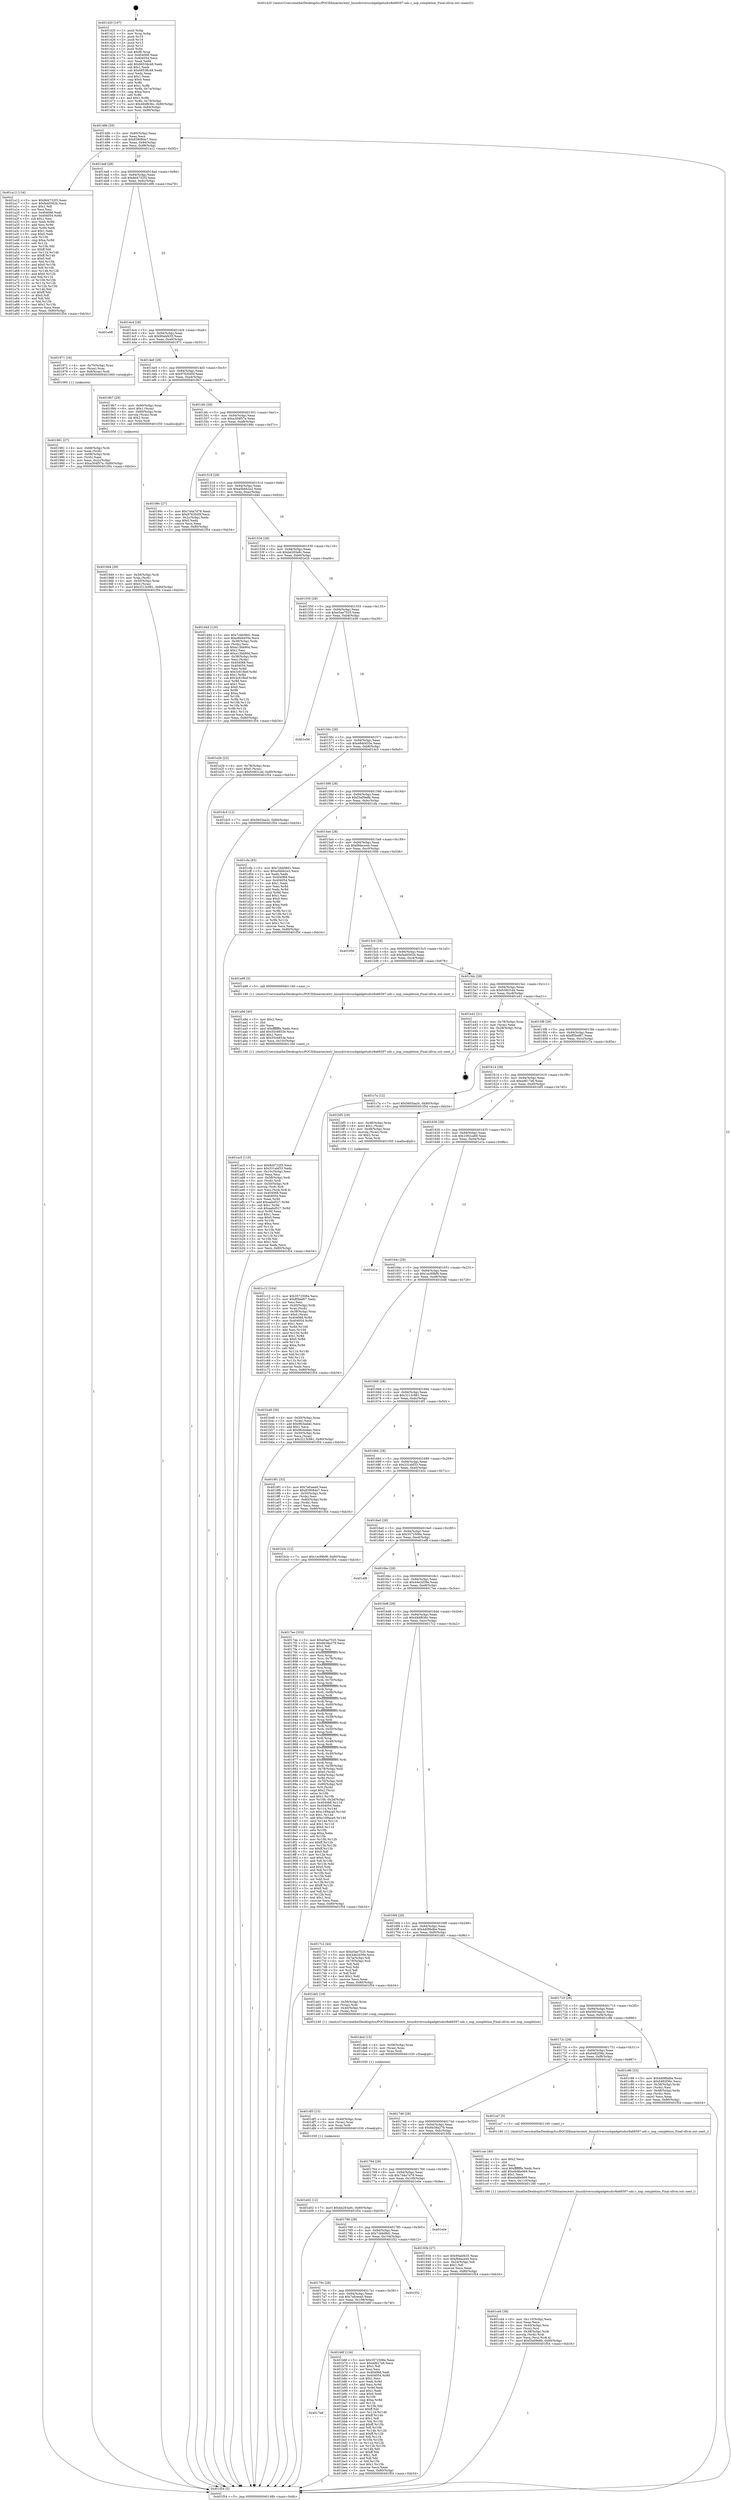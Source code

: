 digraph "0x401420" {
  label = "0x401420 (/mnt/c/Users/mathe/Desktop/tcc/POCII/binaries/extr_linuxdriversusbgadgetudcr8a66597-udc.c_nop_completion_Final-ollvm.out::main(0))"
  labelloc = "t"
  node[shape=record]

  Entry [label="",width=0.3,height=0.3,shape=circle,fillcolor=black,style=filled]
  "0x40148b" [label="{
     0x40148b [29]\l
     | [instrs]\l
     &nbsp;&nbsp;0x40148b \<+3\>: mov -0x80(%rbp),%eax\l
     &nbsp;&nbsp;0x40148e \<+2\>: mov %eax,%ecx\l
     &nbsp;&nbsp;0x401490 \<+6\>: sub $0x839084e7,%ecx\l
     &nbsp;&nbsp;0x401496 \<+6\>: mov %eax,-0x94(%rbp)\l
     &nbsp;&nbsp;0x40149c \<+6\>: mov %ecx,-0x98(%rbp)\l
     &nbsp;&nbsp;0x4014a2 \<+6\>: je 0000000000401a12 \<main+0x5f2\>\l
  }"]
  "0x401a12" [label="{
     0x401a12 [134]\l
     | [instrs]\l
     &nbsp;&nbsp;0x401a12 \<+5\>: mov $0x8d4732f3,%eax\l
     &nbsp;&nbsp;0x401a17 \<+5\>: mov $0xfa40562b,%ecx\l
     &nbsp;&nbsp;0x401a1c \<+2\>: mov $0x1,%dl\l
     &nbsp;&nbsp;0x401a1e \<+2\>: xor %esi,%esi\l
     &nbsp;&nbsp;0x401a20 \<+7\>: mov 0x404068,%edi\l
     &nbsp;&nbsp;0x401a27 \<+8\>: mov 0x404054,%r8d\l
     &nbsp;&nbsp;0x401a2f \<+3\>: sub $0x1,%esi\l
     &nbsp;&nbsp;0x401a32 \<+3\>: mov %edi,%r9d\l
     &nbsp;&nbsp;0x401a35 \<+3\>: add %esi,%r9d\l
     &nbsp;&nbsp;0x401a38 \<+4\>: imul %r9d,%edi\l
     &nbsp;&nbsp;0x401a3c \<+3\>: and $0x1,%edi\l
     &nbsp;&nbsp;0x401a3f \<+3\>: cmp $0x0,%edi\l
     &nbsp;&nbsp;0x401a42 \<+4\>: sete %r10b\l
     &nbsp;&nbsp;0x401a46 \<+4\>: cmp $0xa,%r8d\l
     &nbsp;&nbsp;0x401a4a \<+4\>: setl %r11b\l
     &nbsp;&nbsp;0x401a4e \<+3\>: mov %r10b,%bl\l
     &nbsp;&nbsp;0x401a51 \<+3\>: xor $0xff,%bl\l
     &nbsp;&nbsp;0x401a54 \<+3\>: mov %r11b,%r14b\l
     &nbsp;&nbsp;0x401a57 \<+4\>: xor $0xff,%r14b\l
     &nbsp;&nbsp;0x401a5b \<+3\>: xor $0x0,%dl\l
     &nbsp;&nbsp;0x401a5e \<+3\>: mov %bl,%r15b\l
     &nbsp;&nbsp;0x401a61 \<+4\>: and $0x0,%r15b\l
     &nbsp;&nbsp;0x401a65 \<+3\>: and %dl,%r10b\l
     &nbsp;&nbsp;0x401a68 \<+3\>: mov %r14b,%r12b\l
     &nbsp;&nbsp;0x401a6b \<+4\>: and $0x0,%r12b\l
     &nbsp;&nbsp;0x401a6f \<+3\>: and %dl,%r11b\l
     &nbsp;&nbsp;0x401a72 \<+3\>: or %r10b,%r15b\l
     &nbsp;&nbsp;0x401a75 \<+3\>: or %r11b,%r12b\l
     &nbsp;&nbsp;0x401a78 \<+3\>: xor %r12b,%r15b\l
     &nbsp;&nbsp;0x401a7b \<+3\>: or %r14b,%bl\l
     &nbsp;&nbsp;0x401a7e \<+3\>: xor $0xff,%bl\l
     &nbsp;&nbsp;0x401a81 \<+3\>: or $0x0,%dl\l
     &nbsp;&nbsp;0x401a84 \<+2\>: and %dl,%bl\l
     &nbsp;&nbsp;0x401a86 \<+3\>: or %bl,%r15b\l
     &nbsp;&nbsp;0x401a89 \<+4\>: test $0x1,%r15b\l
     &nbsp;&nbsp;0x401a8d \<+3\>: cmovne %ecx,%eax\l
     &nbsp;&nbsp;0x401a90 \<+3\>: mov %eax,-0x80(%rbp)\l
     &nbsp;&nbsp;0x401a93 \<+5\>: jmp 0000000000401f54 \<main+0xb34\>\l
  }"]
  "0x4014a8" [label="{
     0x4014a8 [28]\l
     | [instrs]\l
     &nbsp;&nbsp;0x4014a8 \<+5\>: jmp 00000000004014ad \<main+0x8d\>\l
     &nbsp;&nbsp;0x4014ad \<+6\>: mov -0x94(%rbp),%eax\l
     &nbsp;&nbsp;0x4014b3 \<+5\>: sub $0x8d4732f3,%eax\l
     &nbsp;&nbsp;0x4014b8 \<+6\>: mov %eax,-0x9c(%rbp)\l
     &nbsp;&nbsp;0x4014be \<+6\>: je 0000000000401e98 \<main+0xa78\>\l
  }"]
  Exit [label="",width=0.3,height=0.3,shape=circle,fillcolor=black,style=filled,peripheries=2]
  "0x401e98" [label="{
     0x401e98\l
  }", style=dashed]
  "0x4014c4" [label="{
     0x4014c4 [28]\l
     | [instrs]\l
     &nbsp;&nbsp;0x4014c4 \<+5\>: jmp 00000000004014c9 \<main+0xa9\>\l
     &nbsp;&nbsp;0x4014c9 \<+6\>: mov -0x94(%rbp),%eax\l
     &nbsp;&nbsp;0x4014cf \<+5\>: sub $0x90abf435,%eax\l
     &nbsp;&nbsp;0x4014d4 \<+6\>: mov %eax,-0xa0(%rbp)\l
     &nbsp;&nbsp;0x4014da \<+6\>: je 0000000000401971 \<main+0x551\>\l
  }"]
  "0x401e02" [label="{
     0x401e02 [12]\l
     | [instrs]\l
     &nbsp;&nbsp;0x401e02 \<+7\>: movl $0xbe283a9c,-0x80(%rbp)\l
     &nbsp;&nbsp;0x401e09 \<+5\>: jmp 0000000000401f54 \<main+0xb34\>\l
  }"]
  "0x401971" [label="{
     0x401971 [16]\l
     | [instrs]\l
     &nbsp;&nbsp;0x401971 \<+4\>: mov -0x70(%rbp),%rax\l
     &nbsp;&nbsp;0x401975 \<+3\>: mov (%rax),%rax\l
     &nbsp;&nbsp;0x401978 \<+4\>: mov 0x8(%rax),%rdi\l
     &nbsp;&nbsp;0x40197c \<+5\>: call 0000000000401060 \<atoi@plt\>\l
     | [calls]\l
     &nbsp;&nbsp;0x401060 \{1\} (unknown)\l
  }"]
  "0x4014e0" [label="{
     0x4014e0 [28]\l
     | [instrs]\l
     &nbsp;&nbsp;0x4014e0 \<+5\>: jmp 00000000004014e5 \<main+0xc5\>\l
     &nbsp;&nbsp;0x4014e5 \<+6\>: mov -0x94(%rbp),%eax\l
     &nbsp;&nbsp;0x4014eb \<+5\>: sub $0x97630d5f,%eax\l
     &nbsp;&nbsp;0x4014f0 \<+6\>: mov %eax,-0xa4(%rbp)\l
     &nbsp;&nbsp;0x4014f6 \<+6\>: je 00000000004019b7 \<main+0x597\>\l
  }"]
  "0x401df3" [label="{
     0x401df3 [15]\l
     | [instrs]\l
     &nbsp;&nbsp;0x401df3 \<+4\>: mov -0x40(%rbp),%rax\l
     &nbsp;&nbsp;0x401df7 \<+3\>: mov (%rax),%rax\l
     &nbsp;&nbsp;0x401dfa \<+3\>: mov %rax,%rdi\l
     &nbsp;&nbsp;0x401dfd \<+5\>: call 0000000000401030 \<free@plt\>\l
     | [calls]\l
     &nbsp;&nbsp;0x401030 \{1\} (unknown)\l
  }"]
  "0x4019b7" [label="{
     0x4019b7 [29]\l
     | [instrs]\l
     &nbsp;&nbsp;0x4019b7 \<+4\>: mov -0x60(%rbp),%rax\l
     &nbsp;&nbsp;0x4019bb \<+6\>: movl $0x1,(%rax)\l
     &nbsp;&nbsp;0x4019c1 \<+4\>: mov -0x60(%rbp),%rax\l
     &nbsp;&nbsp;0x4019c5 \<+3\>: movslq (%rax),%rax\l
     &nbsp;&nbsp;0x4019c8 \<+4\>: shl $0x2,%rax\l
     &nbsp;&nbsp;0x4019cc \<+3\>: mov %rax,%rdi\l
     &nbsp;&nbsp;0x4019cf \<+5\>: call 0000000000401050 \<malloc@plt\>\l
     | [calls]\l
     &nbsp;&nbsp;0x401050 \{1\} (unknown)\l
  }"]
  "0x4014fc" [label="{
     0x4014fc [28]\l
     | [instrs]\l
     &nbsp;&nbsp;0x4014fc \<+5\>: jmp 0000000000401501 \<main+0xe1\>\l
     &nbsp;&nbsp;0x401501 \<+6\>: mov -0x94(%rbp),%eax\l
     &nbsp;&nbsp;0x401507 \<+5\>: sub $0xa304f57e,%eax\l
     &nbsp;&nbsp;0x40150c \<+6\>: mov %eax,-0xa8(%rbp)\l
     &nbsp;&nbsp;0x401512 \<+6\>: je 000000000040199c \<main+0x57c\>\l
  }"]
  "0x401de4" [label="{
     0x401de4 [15]\l
     | [instrs]\l
     &nbsp;&nbsp;0x401de4 \<+4\>: mov -0x58(%rbp),%rax\l
     &nbsp;&nbsp;0x401de8 \<+3\>: mov (%rax),%rax\l
     &nbsp;&nbsp;0x401deb \<+3\>: mov %rax,%rdi\l
     &nbsp;&nbsp;0x401dee \<+5\>: call 0000000000401030 \<free@plt\>\l
     | [calls]\l
     &nbsp;&nbsp;0x401030 \{1\} (unknown)\l
  }"]
  "0x40199c" [label="{
     0x40199c [27]\l
     | [instrs]\l
     &nbsp;&nbsp;0x40199c \<+5\>: mov $0x744a7d78,%eax\l
     &nbsp;&nbsp;0x4019a1 \<+5\>: mov $0x97630d5f,%ecx\l
     &nbsp;&nbsp;0x4019a6 \<+3\>: mov -0x2c(%rbp),%edx\l
     &nbsp;&nbsp;0x4019a9 \<+3\>: cmp $0x0,%edx\l
     &nbsp;&nbsp;0x4019ac \<+3\>: cmove %ecx,%eax\l
     &nbsp;&nbsp;0x4019af \<+3\>: mov %eax,-0x80(%rbp)\l
     &nbsp;&nbsp;0x4019b2 \<+5\>: jmp 0000000000401f54 \<main+0xb34\>\l
  }"]
  "0x401518" [label="{
     0x401518 [28]\l
     | [instrs]\l
     &nbsp;&nbsp;0x401518 \<+5\>: jmp 000000000040151d \<main+0xfd\>\l
     &nbsp;&nbsp;0x40151d \<+6\>: mov -0x94(%rbp),%eax\l
     &nbsp;&nbsp;0x401523 \<+5\>: sub $0xa5bbb2a3,%eax\l
     &nbsp;&nbsp;0x401528 \<+6\>: mov %eax,-0xac(%rbp)\l
     &nbsp;&nbsp;0x40152e \<+6\>: je 0000000000401d4d \<main+0x92d\>\l
  }"]
  "0x401cd4" [label="{
     0x401cd4 [38]\l
     | [instrs]\l
     &nbsp;&nbsp;0x401cd4 \<+6\>: mov -0x110(%rbp),%ecx\l
     &nbsp;&nbsp;0x401cda \<+3\>: imul %eax,%ecx\l
     &nbsp;&nbsp;0x401cdd \<+4\>: mov -0x40(%rbp),%rsi\l
     &nbsp;&nbsp;0x401ce1 \<+3\>: mov (%rsi),%rsi\l
     &nbsp;&nbsp;0x401ce4 \<+4\>: mov -0x38(%rbp),%rdi\l
     &nbsp;&nbsp;0x401ce8 \<+3\>: movslq (%rdi),%rdi\l
     &nbsp;&nbsp;0x401ceb \<+3\>: mov %ecx,(%rsi,%rdi,4)\l
     &nbsp;&nbsp;0x401cee \<+7\>: movl $0xf3a09e8b,-0x80(%rbp)\l
     &nbsp;&nbsp;0x401cf5 \<+5\>: jmp 0000000000401f54 \<main+0xb34\>\l
  }"]
  "0x401d4d" [label="{
     0x401d4d [120]\l
     | [instrs]\l
     &nbsp;&nbsp;0x401d4d \<+5\>: mov $0x7cbb08d1,%eax\l
     &nbsp;&nbsp;0x401d52 \<+5\>: mov $0xe8dd455e,%ecx\l
     &nbsp;&nbsp;0x401d57 \<+4\>: mov -0x38(%rbp),%rdx\l
     &nbsp;&nbsp;0x401d5b \<+2\>: mov (%rdx),%esi\l
     &nbsp;&nbsp;0x401d5d \<+6\>: sub $0xe13bb90d,%esi\l
     &nbsp;&nbsp;0x401d63 \<+3\>: add $0x1,%esi\l
     &nbsp;&nbsp;0x401d66 \<+6\>: add $0xe13bb90d,%esi\l
     &nbsp;&nbsp;0x401d6c \<+4\>: mov -0x38(%rbp),%rdx\l
     &nbsp;&nbsp;0x401d70 \<+2\>: mov %esi,(%rdx)\l
     &nbsp;&nbsp;0x401d72 \<+7\>: mov 0x404068,%esi\l
     &nbsp;&nbsp;0x401d79 \<+7\>: mov 0x404054,%edi\l
     &nbsp;&nbsp;0x401d80 \<+3\>: mov %esi,%r8d\l
     &nbsp;&nbsp;0x401d83 \<+7\>: add $0x3c81fbef,%r8d\l
     &nbsp;&nbsp;0x401d8a \<+4\>: sub $0x1,%r8d\l
     &nbsp;&nbsp;0x401d8e \<+7\>: sub $0x3c81fbef,%r8d\l
     &nbsp;&nbsp;0x401d95 \<+4\>: imul %r8d,%esi\l
     &nbsp;&nbsp;0x401d99 \<+3\>: and $0x1,%esi\l
     &nbsp;&nbsp;0x401d9c \<+3\>: cmp $0x0,%esi\l
     &nbsp;&nbsp;0x401d9f \<+4\>: sete %r9b\l
     &nbsp;&nbsp;0x401da3 \<+3\>: cmp $0xa,%edi\l
     &nbsp;&nbsp;0x401da6 \<+4\>: setl %r10b\l
     &nbsp;&nbsp;0x401daa \<+3\>: mov %r9b,%r11b\l
     &nbsp;&nbsp;0x401dad \<+3\>: and %r10b,%r11b\l
     &nbsp;&nbsp;0x401db0 \<+3\>: xor %r10b,%r9b\l
     &nbsp;&nbsp;0x401db3 \<+3\>: or %r9b,%r11b\l
     &nbsp;&nbsp;0x401db6 \<+4\>: test $0x1,%r11b\l
     &nbsp;&nbsp;0x401dba \<+3\>: cmovne %ecx,%eax\l
     &nbsp;&nbsp;0x401dbd \<+3\>: mov %eax,-0x80(%rbp)\l
     &nbsp;&nbsp;0x401dc0 \<+5\>: jmp 0000000000401f54 \<main+0xb34\>\l
  }"]
  "0x401534" [label="{
     0x401534 [28]\l
     | [instrs]\l
     &nbsp;&nbsp;0x401534 \<+5\>: jmp 0000000000401539 \<main+0x119\>\l
     &nbsp;&nbsp;0x401539 \<+6\>: mov -0x94(%rbp),%eax\l
     &nbsp;&nbsp;0x40153f \<+5\>: sub $0xbe283a9c,%eax\l
     &nbsp;&nbsp;0x401544 \<+6\>: mov %eax,-0xb0(%rbp)\l
     &nbsp;&nbsp;0x40154a \<+6\>: je 0000000000401e2b \<main+0xa0b\>\l
  }"]
  "0x401cac" [label="{
     0x401cac [40]\l
     | [instrs]\l
     &nbsp;&nbsp;0x401cac \<+5\>: mov $0x2,%ecx\l
     &nbsp;&nbsp;0x401cb1 \<+1\>: cltd\l
     &nbsp;&nbsp;0x401cb2 \<+2\>: idiv %ecx\l
     &nbsp;&nbsp;0x401cb4 \<+6\>: imul $0xfffffffe,%edx,%ecx\l
     &nbsp;&nbsp;0x401cba \<+6\>: add $0xebd6e069,%ecx\l
     &nbsp;&nbsp;0x401cc0 \<+3\>: add $0x1,%ecx\l
     &nbsp;&nbsp;0x401cc3 \<+6\>: sub $0xebd6e069,%ecx\l
     &nbsp;&nbsp;0x401cc9 \<+6\>: mov %ecx,-0x110(%rbp)\l
     &nbsp;&nbsp;0x401ccf \<+5\>: call 0000000000401160 \<next_i\>\l
     | [calls]\l
     &nbsp;&nbsp;0x401160 \{1\} (/mnt/c/Users/mathe/Desktop/tcc/POCII/binaries/extr_linuxdriversusbgadgetudcr8a66597-udc.c_nop_completion_Final-ollvm.out::next_i)\l
  }"]
  "0x401e2b" [label="{
     0x401e2b [22]\l
     | [instrs]\l
     &nbsp;&nbsp;0x401e2b \<+4\>: mov -0x78(%rbp),%rax\l
     &nbsp;&nbsp;0x401e2f \<+6\>: movl $0x0,(%rax)\l
     &nbsp;&nbsp;0x401e35 \<+7\>: movl $0xfc0831dd,-0x80(%rbp)\l
     &nbsp;&nbsp;0x401e3c \<+5\>: jmp 0000000000401f54 \<main+0xb34\>\l
  }"]
  "0x401550" [label="{
     0x401550 [28]\l
     | [instrs]\l
     &nbsp;&nbsp;0x401550 \<+5\>: jmp 0000000000401555 \<main+0x135\>\l
     &nbsp;&nbsp;0x401555 \<+6\>: mov -0x94(%rbp),%eax\l
     &nbsp;&nbsp;0x40155b \<+5\>: sub $0xe5ae7525,%eax\l
     &nbsp;&nbsp;0x401560 \<+6\>: mov %eax,-0xb4(%rbp)\l
     &nbsp;&nbsp;0x401566 \<+6\>: je 0000000000401e56 \<main+0xa36\>\l
  }"]
  "0x401c12" [label="{
     0x401c12 [104]\l
     | [instrs]\l
     &nbsp;&nbsp;0x401c12 \<+5\>: mov $0x3572506e,%ecx\l
     &nbsp;&nbsp;0x401c17 \<+5\>: mov $0xff3bef67,%edx\l
     &nbsp;&nbsp;0x401c1c \<+2\>: xor %esi,%esi\l
     &nbsp;&nbsp;0x401c1e \<+4\>: mov -0x40(%rbp),%rdi\l
     &nbsp;&nbsp;0x401c22 \<+3\>: mov %rax,(%rdi)\l
     &nbsp;&nbsp;0x401c25 \<+4\>: mov -0x38(%rbp),%rax\l
     &nbsp;&nbsp;0x401c29 \<+6\>: movl $0x0,(%rax)\l
     &nbsp;&nbsp;0x401c2f \<+8\>: mov 0x404068,%r8d\l
     &nbsp;&nbsp;0x401c37 \<+8\>: mov 0x404054,%r9d\l
     &nbsp;&nbsp;0x401c3f \<+3\>: sub $0x1,%esi\l
     &nbsp;&nbsp;0x401c42 \<+3\>: mov %r8d,%r10d\l
     &nbsp;&nbsp;0x401c45 \<+3\>: add %esi,%r10d\l
     &nbsp;&nbsp;0x401c48 \<+4\>: imul %r10d,%r8d\l
     &nbsp;&nbsp;0x401c4c \<+4\>: and $0x1,%r8d\l
     &nbsp;&nbsp;0x401c50 \<+4\>: cmp $0x0,%r8d\l
     &nbsp;&nbsp;0x401c54 \<+4\>: sete %r11b\l
     &nbsp;&nbsp;0x401c58 \<+4\>: cmp $0xa,%r9d\l
     &nbsp;&nbsp;0x401c5c \<+3\>: setl %bl\l
     &nbsp;&nbsp;0x401c5f \<+3\>: mov %r11b,%r14b\l
     &nbsp;&nbsp;0x401c62 \<+3\>: and %bl,%r14b\l
     &nbsp;&nbsp;0x401c65 \<+3\>: xor %bl,%r11b\l
     &nbsp;&nbsp;0x401c68 \<+3\>: or %r11b,%r14b\l
     &nbsp;&nbsp;0x401c6b \<+4\>: test $0x1,%r14b\l
     &nbsp;&nbsp;0x401c6f \<+3\>: cmovne %edx,%ecx\l
     &nbsp;&nbsp;0x401c72 \<+3\>: mov %ecx,-0x80(%rbp)\l
     &nbsp;&nbsp;0x401c75 \<+5\>: jmp 0000000000401f54 \<main+0xb34\>\l
  }"]
  "0x401e56" [label="{
     0x401e56\l
  }", style=dashed]
  "0x40156c" [label="{
     0x40156c [28]\l
     | [instrs]\l
     &nbsp;&nbsp;0x40156c \<+5\>: jmp 0000000000401571 \<main+0x151\>\l
     &nbsp;&nbsp;0x401571 \<+6\>: mov -0x94(%rbp),%eax\l
     &nbsp;&nbsp;0x401577 \<+5\>: sub $0xe8dd455e,%eax\l
     &nbsp;&nbsp;0x40157c \<+6\>: mov %eax,-0xb8(%rbp)\l
     &nbsp;&nbsp;0x401582 \<+6\>: je 0000000000401dc5 \<main+0x9a5\>\l
  }"]
  "0x4017b8" [label="{
     0x4017b8\l
  }", style=dashed]
  "0x401dc5" [label="{
     0x401dc5 [12]\l
     | [instrs]\l
     &nbsp;&nbsp;0x401dc5 \<+7\>: movl $0x5603aa3c,-0x80(%rbp)\l
     &nbsp;&nbsp;0x401dcc \<+5\>: jmp 0000000000401f54 \<main+0xb34\>\l
  }"]
  "0x401588" [label="{
     0x401588 [28]\l
     | [instrs]\l
     &nbsp;&nbsp;0x401588 \<+5\>: jmp 000000000040158d \<main+0x16d\>\l
     &nbsp;&nbsp;0x40158d \<+6\>: mov -0x94(%rbp),%eax\l
     &nbsp;&nbsp;0x401593 \<+5\>: sub $0xf3a09e8b,%eax\l
     &nbsp;&nbsp;0x401598 \<+6\>: mov %eax,-0xbc(%rbp)\l
     &nbsp;&nbsp;0x40159e \<+6\>: je 0000000000401cfa \<main+0x8da\>\l
  }"]
  "0x401b6f" [label="{
     0x401b6f [134]\l
     | [instrs]\l
     &nbsp;&nbsp;0x401b6f \<+5\>: mov $0x3572506e,%eax\l
     &nbsp;&nbsp;0x401b74 \<+5\>: mov $0xed617e6,%ecx\l
     &nbsp;&nbsp;0x401b79 \<+2\>: mov $0x1,%dl\l
     &nbsp;&nbsp;0x401b7b \<+2\>: xor %esi,%esi\l
     &nbsp;&nbsp;0x401b7d \<+7\>: mov 0x404068,%edi\l
     &nbsp;&nbsp;0x401b84 \<+8\>: mov 0x404054,%r8d\l
     &nbsp;&nbsp;0x401b8c \<+3\>: sub $0x1,%esi\l
     &nbsp;&nbsp;0x401b8f \<+3\>: mov %edi,%r9d\l
     &nbsp;&nbsp;0x401b92 \<+3\>: add %esi,%r9d\l
     &nbsp;&nbsp;0x401b95 \<+4\>: imul %r9d,%edi\l
     &nbsp;&nbsp;0x401b99 \<+3\>: and $0x1,%edi\l
     &nbsp;&nbsp;0x401b9c \<+3\>: cmp $0x0,%edi\l
     &nbsp;&nbsp;0x401b9f \<+4\>: sete %r10b\l
     &nbsp;&nbsp;0x401ba3 \<+4\>: cmp $0xa,%r8d\l
     &nbsp;&nbsp;0x401ba7 \<+4\>: setl %r11b\l
     &nbsp;&nbsp;0x401bab \<+3\>: mov %r10b,%bl\l
     &nbsp;&nbsp;0x401bae \<+3\>: xor $0xff,%bl\l
     &nbsp;&nbsp;0x401bb1 \<+3\>: mov %r11b,%r14b\l
     &nbsp;&nbsp;0x401bb4 \<+4\>: xor $0xff,%r14b\l
     &nbsp;&nbsp;0x401bb8 \<+3\>: xor $0x1,%dl\l
     &nbsp;&nbsp;0x401bbb \<+3\>: mov %bl,%r15b\l
     &nbsp;&nbsp;0x401bbe \<+4\>: and $0xff,%r15b\l
     &nbsp;&nbsp;0x401bc2 \<+3\>: and %dl,%r10b\l
     &nbsp;&nbsp;0x401bc5 \<+3\>: mov %r14b,%r12b\l
     &nbsp;&nbsp;0x401bc8 \<+4\>: and $0xff,%r12b\l
     &nbsp;&nbsp;0x401bcc \<+3\>: and %dl,%r11b\l
     &nbsp;&nbsp;0x401bcf \<+3\>: or %r10b,%r15b\l
     &nbsp;&nbsp;0x401bd2 \<+3\>: or %r11b,%r12b\l
     &nbsp;&nbsp;0x401bd5 \<+3\>: xor %r12b,%r15b\l
     &nbsp;&nbsp;0x401bd8 \<+3\>: or %r14b,%bl\l
     &nbsp;&nbsp;0x401bdb \<+3\>: xor $0xff,%bl\l
     &nbsp;&nbsp;0x401bde \<+3\>: or $0x1,%dl\l
     &nbsp;&nbsp;0x401be1 \<+2\>: and %dl,%bl\l
     &nbsp;&nbsp;0x401be3 \<+3\>: or %bl,%r15b\l
     &nbsp;&nbsp;0x401be6 \<+4\>: test $0x1,%r15b\l
     &nbsp;&nbsp;0x401bea \<+3\>: cmovne %ecx,%eax\l
     &nbsp;&nbsp;0x401bed \<+3\>: mov %eax,-0x80(%rbp)\l
     &nbsp;&nbsp;0x401bf0 \<+5\>: jmp 0000000000401f54 \<main+0xb34\>\l
  }"]
  "0x401cfa" [label="{
     0x401cfa [83]\l
     | [instrs]\l
     &nbsp;&nbsp;0x401cfa \<+5\>: mov $0x7cbb08d1,%eax\l
     &nbsp;&nbsp;0x401cff \<+5\>: mov $0xa5bbb2a3,%ecx\l
     &nbsp;&nbsp;0x401d04 \<+2\>: xor %edx,%edx\l
     &nbsp;&nbsp;0x401d06 \<+7\>: mov 0x404068,%esi\l
     &nbsp;&nbsp;0x401d0d \<+7\>: mov 0x404054,%edi\l
     &nbsp;&nbsp;0x401d14 \<+3\>: sub $0x1,%edx\l
     &nbsp;&nbsp;0x401d17 \<+3\>: mov %esi,%r8d\l
     &nbsp;&nbsp;0x401d1a \<+3\>: add %edx,%r8d\l
     &nbsp;&nbsp;0x401d1d \<+4\>: imul %r8d,%esi\l
     &nbsp;&nbsp;0x401d21 \<+3\>: and $0x1,%esi\l
     &nbsp;&nbsp;0x401d24 \<+3\>: cmp $0x0,%esi\l
     &nbsp;&nbsp;0x401d27 \<+4\>: sete %r9b\l
     &nbsp;&nbsp;0x401d2b \<+3\>: cmp $0xa,%edi\l
     &nbsp;&nbsp;0x401d2e \<+4\>: setl %r10b\l
     &nbsp;&nbsp;0x401d32 \<+3\>: mov %r9b,%r11b\l
     &nbsp;&nbsp;0x401d35 \<+3\>: and %r10b,%r11b\l
     &nbsp;&nbsp;0x401d38 \<+3\>: xor %r10b,%r9b\l
     &nbsp;&nbsp;0x401d3b \<+3\>: or %r9b,%r11b\l
     &nbsp;&nbsp;0x401d3e \<+4\>: test $0x1,%r11b\l
     &nbsp;&nbsp;0x401d42 \<+3\>: cmovne %ecx,%eax\l
     &nbsp;&nbsp;0x401d45 \<+3\>: mov %eax,-0x80(%rbp)\l
     &nbsp;&nbsp;0x401d48 \<+5\>: jmp 0000000000401f54 \<main+0xb34\>\l
  }"]
  "0x4015a4" [label="{
     0x4015a4 [28]\l
     | [instrs]\l
     &nbsp;&nbsp;0x4015a4 \<+5\>: jmp 00000000004015a9 \<main+0x189\>\l
     &nbsp;&nbsp;0x4015a9 \<+6\>: mov -0x94(%rbp),%eax\l
     &nbsp;&nbsp;0x4015af \<+5\>: sub $0xf9dece44,%eax\l
     &nbsp;&nbsp;0x4015b4 \<+6\>: mov %eax,-0xc0(%rbp)\l
     &nbsp;&nbsp;0x4015ba \<+6\>: je 0000000000401956 \<main+0x536\>\l
  }"]
  "0x40179c" [label="{
     0x40179c [28]\l
     | [instrs]\l
     &nbsp;&nbsp;0x40179c \<+5\>: jmp 00000000004017a1 \<main+0x381\>\l
     &nbsp;&nbsp;0x4017a1 \<+6\>: mov -0x94(%rbp),%eax\l
     &nbsp;&nbsp;0x4017a7 \<+5\>: sub $0x7efceea0,%eax\l
     &nbsp;&nbsp;0x4017ac \<+6\>: mov %eax,-0x108(%rbp)\l
     &nbsp;&nbsp;0x4017b2 \<+6\>: je 0000000000401b6f \<main+0x74f\>\l
  }"]
  "0x401956" [label="{
     0x401956\l
  }", style=dashed]
  "0x4015c0" [label="{
     0x4015c0 [28]\l
     | [instrs]\l
     &nbsp;&nbsp;0x4015c0 \<+5\>: jmp 00000000004015c5 \<main+0x1a5\>\l
     &nbsp;&nbsp;0x4015c5 \<+6\>: mov -0x94(%rbp),%eax\l
     &nbsp;&nbsp;0x4015cb \<+5\>: sub $0xfa40562b,%eax\l
     &nbsp;&nbsp;0x4015d0 \<+6\>: mov %eax,-0xc4(%rbp)\l
     &nbsp;&nbsp;0x4015d6 \<+6\>: je 0000000000401a98 \<main+0x678\>\l
  }"]
  "0x401f32" [label="{
     0x401f32\l
  }", style=dashed]
  "0x401a98" [label="{
     0x401a98 [5]\l
     | [instrs]\l
     &nbsp;&nbsp;0x401a98 \<+5\>: call 0000000000401160 \<next_i\>\l
     | [calls]\l
     &nbsp;&nbsp;0x401160 \{1\} (/mnt/c/Users/mathe/Desktop/tcc/POCII/binaries/extr_linuxdriversusbgadgetudcr8a66597-udc.c_nop_completion_Final-ollvm.out::next_i)\l
  }"]
  "0x4015dc" [label="{
     0x4015dc [28]\l
     | [instrs]\l
     &nbsp;&nbsp;0x4015dc \<+5\>: jmp 00000000004015e1 \<main+0x1c1\>\l
     &nbsp;&nbsp;0x4015e1 \<+6\>: mov -0x94(%rbp),%eax\l
     &nbsp;&nbsp;0x4015e7 \<+5\>: sub $0xfc0831dd,%eax\l
     &nbsp;&nbsp;0x4015ec \<+6\>: mov %eax,-0xc8(%rbp)\l
     &nbsp;&nbsp;0x4015f2 \<+6\>: je 0000000000401e41 \<main+0xa21\>\l
  }"]
  "0x401780" [label="{
     0x401780 [28]\l
     | [instrs]\l
     &nbsp;&nbsp;0x401780 \<+5\>: jmp 0000000000401785 \<main+0x365\>\l
     &nbsp;&nbsp;0x401785 \<+6\>: mov -0x94(%rbp),%eax\l
     &nbsp;&nbsp;0x40178b \<+5\>: sub $0x7cbb08d1,%eax\l
     &nbsp;&nbsp;0x401790 \<+6\>: mov %eax,-0x104(%rbp)\l
     &nbsp;&nbsp;0x401796 \<+6\>: je 0000000000401f32 \<main+0xb12\>\l
  }"]
  "0x401e41" [label="{
     0x401e41 [21]\l
     | [instrs]\l
     &nbsp;&nbsp;0x401e41 \<+4\>: mov -0x78(%rbp),%rax\l
     &nbsp;&nbsp;0x401e45 \<+2\>: mov (%rax),%eax\l
     &nbsp;&nbsp;0x401e47 \<+4\>: lea -0x28(%rbp),%rsp\l
     &nbsp;&nbsp;0x401e4b \<+1\>: pop %rbx\l
     &nbsp;&nbsp;0x401e4c \<+2\>: pop %r12\l
     &nbsp;&nbsp;0x401e4e \<+2\>: pop %r13\l
     &nbsp;&nbsp;0x401e50 \<+2\>: pop %r14\l
     &nbsp;&nbsp;0x401e52 \<+2\>: pop %r15\l
     &nbsp;&nbsp;0x401e54 \<+1\>: pop %rbp\l
     &nbsp;&nbsp;0x401e55 \<+1\>: ret\l
  }"]
  "0x4015f8" [label="{
     0x4015f8 [28]\l
     | [instrs]\l
     &nbsp;&nbsp;0x4015f8 \<+5\>: jmp 00000000004015fd \<main+0x1dd\>\l
     &nbsp;&nbsp;0x4015fd \<+6\>: mov -0x94(%rbp),%eax\l
     &nbsp;&nbsp;0x401603 \<+5\>: sub $0xff3bef67,%eax\l
     &nbsp;&nbsp;0x401608 \<+6\>: mov %eax,-0xcc(%rbp)\l
     &nbsp;&nbsp;0x40160e \<+6\>: je 0000000000401c7a \<main+0x85a\>\l
  }"]
  "0x401e0e" [label="{
     0x401e0e\l
  }", style=dashed]
  "0x401c7a" [label="{
     0x401c7a [12]\l
     | [instrs]\l
     &nbsp;&nbsp;0x401c7a \<+7\>: movl $0x5603aa3c,-0x80(%rbp)\l
     &nbsp;&nbsp;0x401c81 \<+5\>: jmp 0000000000401f54 \<main+0xb34\>\l
  }"]
  "0x401614" [label="{
     0x401614 [28]\l
     | [instrs]\l
     &nbsp;&nbsp;0x401614 \<+5\>: jmp 0000000000401619 \<main+0x1f9\>\l
     &nbsp;&nbsp;0x401619 \<+6\>: mov -0x94(%rbp),%eax\l
     &nbsp;&nbsp;0x40161f \<+5\>: sub $0xed617e6,%eax\l
     &nbsp;&nbsp;0x401624 \<+6\>: mov %eax,-0xd0(%rbp)\l
     &nbsp;&nbsp;0x40162a \<+6\>: je 0000000000401bf5 \<main+0x7d5\>\l
  }"]
  "0x401ac5" [label="{
     0x401ac5 [119]\l
     | [instrs]\l
     &nbsp;&nbsp;0x401ac5 \<+5\>: mov $0x8d4732f3,%ecx\l
     &nbsp;&nbsp;0x401aca \<+5\>: mov $0x331abf33,%edx\l
     &nbsp;&nbsp;0x401acf \<+6\>: mov -0x10c(%rbp),%esi\l
     &nbsp;&nbsp;0x401ad5 \<+3\>: imul %eax,%esi\l
     &nbsp;&nbsp;0x401ad8 \<+4\>: mov -0x58(%rbp),%rdi\l
     &nbsp;&nbsp;0x401adc \<+3\>: mov (%rdi),%rdi\l
     &nbsp;&nbsp;0x401adf \<+4\>: mov -0x50(%rbp),%r8\l
     &nbsp;&nbsp;0x401ae3 \<+3\>: movslq (%r8),%r8\l
     &nbsp;&nbsp;0x401ae6 \<+4\>: mov %esi,(%rdi,%r8,4)\l
     &nbsp;&nbsp;0x401aea \<+7\>: mov 0x404068,%eax\l
     &nbsp;&nbsp;0x401af1 \<+7\>: mov 0x404054,%esi\l
     &nbsp;&nbsp;0x401af8 \<+3\>: mov %eax,%r9d\l
     &nbsp;&nbsp;0x401afb \<+7\>: add $0xaabd527,%r9d\l
     &nbsp;&nbsp;0x401b02 \<+4\>: sub $0x1,%r9d\l
     &nbsp;&nbsp;0x401b06 \<+7\>: sub $0xaabd527,%r9d\l
     &nbsp;&nbsp;0x401b0d \<+4\>: imul %r9d,%eax\l
     &nbsp;&nbsp;0x401b11 \<+3\>: and $0x1,%eax\l
     &nbsp;&nbsp;0x401b14 \<+3\>: cmp $0x0,%eax\l
     &nbsp;&nbsp;0x401b17 \<+4\>: sete %r10b\l
     &nbsp;&nbsp;0x401b1b \<+3\>: cmp $0xa,%esi\l
     &nbsp;&nbsp;0x401b1e \<+4\>: setl %r11b\l
     &nbsp;&nbsp;0x401b22 \<+3\>: mov %r10b,%bl\l
     &nbsp;&nbsp;0x401b25 \<+3\>: and %r11b,%bl\l
     &nbsp;&nbsp;0x401b28 \<+3\>: xor %r11b,%r10b\l
     &nbsp;&nbsp;0x401b2b \<+3\>: or %r10b,%bl\l
     &nbsp;&nbsp;0x401b2e \<+3\>: test $0x1,%bl\l
     &nbsp;&nbsp;0x401b31 \<+3\>: cmovne %edx,%ecx\l
     &nbsp;&nbsp;0x401b34 \<+3\>: mov %ecx,-0x80(%rbp)\l
     &nbsp;&nbsp;0x401b37 \<+5\>: jmp 0000000000401f54 \<main+0xb34\>\l
  }"]
  "0x401bf5" [label="{
     0x401bf5 [29]\l
     | [instrs]\l
     &nbsp;&nbsp;0x401bf5 \<+4\>: mov -0x48(%rbp),%rax\l
     &nbsp;&nbsp;0x401bf9 \<+6\>: movl $0x1,(%rax)\l
     &nbsp;&nbsp;0x401bff \<+4\>: mov -0x48(%rbp),%rax\l
     &nbsp;&nbsp;0x401c03 \<+3\>: movslq (%rax),%rax\l
     &nbsp;&nbsp;0x401c06 \<+4\>: shl $0x2,%rax\l
     &nbsp;&nbsp;0x401c0a \<+3\>: mov %rax,%rdi\l
     &nbsp;&nbsp;0x401c0d \<+5\>: call 0000000000401050 \<malloc@plt\>\l
     | [calls]\l
     &nbsp;&nbsp;0x401050 \{1\} (unknown)\l
  }"]
  "0x401630" [label="{
     0x401630 [28]\l
     | [instrs]\l
     &nbsp;&nbsp;0x401630 \<+5\>: jmp 0000000000401635 \<main+0x215\>\l
     &nbsp;&nbsp;0x401635 \<+6\>: mov -0x94(%rbp),%eax\l
     &nbsp;&nbsp;0x40163b \<+5\>: sub $0x1092ca69,%eax\l
     &nbsp;&nbsp;0x401640 \<+6\>: mov %eax,-0xd4(%rbp)\l
     &nbsp;&nbsp;0x401646 \<+6\>: je 0000000000401e1a \<main+0x9fa\>\l
  }"]
  "0x401a9d" [label="{
     0x401a9d [40]\l
     | [instrs]\l
     &nbsp;&nbsp;0x401a9d \<+5\>: mov $0x2,%ecx\l
     &nbsp;&nbsp;0x401aa2 \<+1\>: cltd\l
     &nbsp;&nbsp;0x401aa3 \<+2\>: idiv %ecx\l
     &nbsp;&nbsp;0x401aa5 \<+6\>: imul $0xfffffffe,%edx,%ecx\l
     &nbsp;&nbsp;0x401aab \<+6\>: add $0x55c6853e,%ecx\l
     &nbsp;&nbsp;0x401ab1 \<+3\>: add $0x1,%ecx\l
     &nbsp;&nbsp;0x401ab4 \<+6\>: sub $0x55c6853e,%ecx\l
     &nbsp;&nbsp;0x401aba \<+6\>: mov %ecx,-0x10c(%rbp)\l
     &nbsp;&nbsp;0x401ac0 \<+5\>: call 0000000000401160 \<next_i\>\l
     | [calls]\l
     &nbsp;&nbsp;0x401160 \{1\} (/mnt/c/Users/mathe/Desktop/tcc/POCII/binaries/extr_linuxdriversusbgadgetudcr8a66597-udc.c_nop_completion_Final-ollvm.out::next_i)\l
  }"]
  "0x401e1a" [label="{
     0x401e1a\l
  }", style=dashed]
  "0x40164c" [label="{
     0x40164c [28]\l
     | [instrs]\l
     &nbsp;&nbsp;0x40164c \<+5\>: jmp 0000000000401651 \<main+0x231\>\l
     &nbsp;&nbsp;0x401651 \<+6\>: mov -0x94(%rbp),%eax\l
     &nbsp;&nbsp;0x401657 \<+5\>: sub $0x1ec99bf9,%eax\l
     &nbsp;&nbsp;0x40165c \<+6\>: mov %eax,-0xd8(%rbp)\l
     &nbsp;&nbsp;0x401662 \<+6\>: je 0000000000401b48 \<main+0x728\>\l
  }"]
  "0x4019d4" [label="{
     0x4019d4 [29]\l
     | [instrs]\l
     &nbsp;&nbsp;0x4019d4 \<+4\>: mov -0x58(%rbp),%rdi\l
     &nbsp;&nbsp;0x4019d8 \<+3\>: mov %rax,(%rdi)\l
     &nbsp;&nbsp;0x4019db \<+4\>: mov -0x50(%rbp),%rax\l
     &nbsp;&nbsp;0x4019df \<+6\>: movl $0x0,(%rax)\l
     &nbsp;&nbsp;0x4019e5 \<+7\>: movl $0x3213c981,-0x80(%rbp)\l
     &nbsp;&nbsp;0x4019ec \<+5\>: jmp 0000000000401f54 \<main+0xb34\>\l
  }"]
  "0x401b48" [label="{
     0x401b48 [39]\l
     | [instrs]\l
     &nbsp;&nbsp;0x401b48 \<+4\>: mov -0x50(%rbp),%rax\l
     &nbsp;&nbsp;0x401b4c \<+2\>: mov (%rax),%ecx\l
     &nbsp;&nbsp;0x401b4e \<+6\>: add $0x96cbabec,%ecx\l
     &nbsp;&nbsp;0x401b54 \<+3\>: add $0x1,%ecx\l
     &nbsp;&nbsp;0x401b57 \<+6\>: sub $0x96cbabec,%ecx\l
     &nbsp;&nbsp;0x401b5d \<+4\>: mov -0x50(%rbp),%rax\l
     &nbsp;&nbsp;0x401b61 \<+2\>: mov %ecx,(%rax)\l
     &nbsp;&nbsp;0x401b63 \<+7\>: movl $0x3213c981,-0x80(%rbp)\l
     &nbsp;&nbsp;0x401b6a \<+5\>: jmp 0000000000401f54 \<main+0xb34\>\l
  }"]
  "0x401668" [label="{
     0x401668 [28]\l
     | [instrs]\l
     &nbsp;&nbsp;0x401668 \<+5\>: jmp 000000000040166d \<main+0x24d\>\l
     &nbsp;&nbsp;0x40166d \<+6\>: mov -0x94(%rbp),%eax\l
     &nbsp;&nbsp;0x401673 \<+5\>: sub $0x3213c981,%eax\l
     &nbsp;&nbsp;0x401678 \<+6\>: mov %eax,-0xdc(%rbp)\l
     &nbsp;&nbsp;0x40167e \<+6\>: je 00000000004019f1 \<main+0x5d1\>\l
  }"]
  "0x401981" [label="{
     0x401981 [27]\l
     | [instrs]\l
     &nbsp;&nbsp;0x401981 \<+4\>: mov -0x68(%rbp),%rdi\l
     &nbsp;&nbsp;0x401985 \<+2\>: mov %eax,(%rdi)\l
     &nbsp;&nbsp;0x401987 \<+4\>: mov -0x68(%rbp),%rdi\l
     &nbsp;&nbsp;0x40198b \<+2\>: mov (%rdi),%eax\l
     &nbsp;&nbsp;0x40198d \<+3\>: mov %eax,-0x2c(%rbp)\l
     &nbsp;&nbsp;0x401990 \<+7\>: movl $0xa304f57e,-0x80(%rbp)\l
     &nbsp;&nbsp;0x401997 \<+5\>: jmp 0000000000401f54 \<main+0xb34\>\l
  }"]
  "0x4019f1" [label="{
     0x4019f1 [33]\l
     | [instrs]\l
     &nbsp;&nbsp;0x4019f1 \<+5\>: mov $0x7efceea0,%eax\l
     &nbsp;&nbsp;0x4019f6 \<+5\>: mov $0x839084e7,%ecx\l
     &nbsp;&nbsp;0x4019fb \<+4\>: mov -0x50(%rbp),%rdx\l
     &nbsp;&nbsp;0x4019ff \<+2\>: mov (%rdx),%esi\l
     &nbsp;&nbsp;0x401a01 \<+4\>: mov -0x60(%rbp),%rdx\l
     &nbsp;&nbsp;0x401a05 \<+2\>: cmp (%rdx),%esi\l
     &nbsp;&nbsp;0x401a07 \<+3\>: cmovl %ecx,%eax\l
     &nbsp;&nbsp;0x401a0a \<+3\>: mov %eax,-0x80(%rbp)\l
     &nbsp;&nbsp;0x401a0d \<+5\>: jmp 0000000000401f54 \<main+0xb34\>\l
  }"]
  "0x401684" [label="{
     0x401684 [28]\l
     | [instrs]\l
     &nbsp;&nbsp;0x401684 \<+5\>: jmp 0000000000401689 \<main+0x269\>\l
     &nbsp;&nbsp;0x401689 \<+6\>: mov -0x94(%rbp),%eax\l
     &nbsp;&nbsp;0x40168f \<+5\>: sub $0x331abf33,%eax\l
     &nbsp;&nbsp;0x401694 \<+6\>: mov %eax,-0xe0(%rbp)\l
     &nbsp;&nbsp;0x40169a \<+6\>: je 0000000000401b3c \<main+0x71c\>\l
  }"]
  "0x401764" [label="{
     0x401764 [28]\l
     | [instrs]\l
     &nbsp;&nbsp;0x401764 \<+5\>: jmp 0000000000401769 \<main+0x349\>\l
     &nbsp;&nbsp;0x401769 \<+6\>: mov -0x94(%rbp),%eax\l
     &nbsp;&nbsp;0x40176f \<+5\>: sub $0x744a7d78,%eax\l
     &nbsp;&nbsp;0x401774 \<+6\>: mov %eax,-0x100(%rbp)\l
     &nbsp;&nbsp;0x40177a \<+6\>: je 0000000000401e0e \<main+0x9ee\>\l
  }"]
  "0x401b3c" [label="{
     0x401b3c [12]\l
     | [instrs]\l
     &nbsp;&nbsp;0x401b3c \<+7\>: movl $0x1ec99bf9,-0x80(%rbp)\l
     &nbsp;&nbsp;0x401b43 \<+5\>: jmp 0000000000401f54 \<main+0xb34\>\l
  }"]
  "0x4016a0" [label="{
     0x4016a0 [28]\l
     | [instrs]\l
     &nbsp;&nbsp;0x4016a0 \<+5\>: jmp 00000000004016a5 \<main+0x285\>\l
     &nbsp;&nbsp;0x4016a5 \<+6\>: mov -0x94(%rbp),%eax\l
     &nbsp;&nbsp;0x4016ab \<+5\>: sub $0x3572506e,%eax\l
     &nbsp;&nbsp;0x4016b0 \<+6\>: mov %eax,-0xe4(%rbp)\l
     &nbsp;&nbsp;0x4016b6 \<+6\>: je 0000000000401ef8 \<main+0xad8\>\l
  }"]
  "0x40193b" [label="{
     0x40193b [27]\l
     | [instrs]\l
     &nbsp;&nbsp;0x40193b \<+5\>: mov $0x90abf435,%eax\l
     &nbsp;&nbsp;0x401940 \<+5\>: mov $0xf9dece44,%ecx\l
     &nbsp;&nbsp;0x401945 \<+3\>: mov -0x2d(%rbp),%dl\l
     &nbsp;&nbsp;0x401948 \<+3\>: test $0x1,%dl\l
     &nbsp;&nbsp;0x40194b \<+3\>: cmovne %ecx,%eax\l
     &nbsp;&nbsp;0x40194e \<+3\>: mov %eax,-0x80(%rbp)\l
     &nbsp;&nbsp;0x401951 \<+5\>: jmp 0000000000401f54 \<main+0xb34\>\l
  }"]
  "0x401ef8" [label="{
     0x401ef8\l
  }", style=dashed]
  "0x4016bc" [label="{
     0x4016bc [28]\l
     | [instrs]\l
     &nbsp;&nbsp;0x4016bc \<+5\>: jmp 00000000004016c1 \<main+0x2a1\>\l
     &nbsp;&nbsp;0x4016c1 \<+6\>: mov -0x94(%rbp),%eax\l
     &nbsp;&nbsp;0x4016c7 \<+5\>: sub $0x44e2d39e,%eax\l
     &nbsp;&nbsp;0x4016cc \<+6\>: mov %eax,-0xe8(%rbp)\l
     &nbsp;&nbsp;0x4016d2 \<+6\>: je 00000000004017ee \<main+0x3ce\>\l
  }"]
  "0x401748" [label="{
     0x401748 [28]\l
     | [instrs]\l
     &nbsp;&nbsp;0x401748 \<+5\>: jmp 000000000040174d \<main+0x32d\>\l
     &nbsp;&nbsp;0x40174d \<+6\>: mov -0x94(%rbp),%eax\l
     &nbsp;&nbsp;0x401753 \<+5\>: sub $0x6b38a279,%eax\l
     &nbsp;&nbsp;0x401758 \<+6\>: mov %eax,-0xfc(%rbp)\l
     &nbsp;&nbsp;0x40175e \<+6\>: je 000000000040193b \<main+0x51b\>\l
  }"]
  "0x4017ee" [label="{
     0x4017ee [333]\l
     | [instrs]\l
     &nbsp;&nbsp;0x4017ee \<+5\>: mov $0xe5ae7525,%eax\l
     &nbsp;&nbsp;0x4017f3 \<+5\>: mov $0x6b38a279,%ecx\l
     &nbsp;&nbsp;0x4017f8 \<+2\>: mov $0x1,%dl\l
     &nbsp;&nbsp;0x4017fa \<+3\>: mov %rsp,%rsi\l
     &nbsp;&nbsp;0x4017fd \<+4\>: add $0xfffffffffffffff0,%rsi\l
     &nbsp;&nbsp;0x401801 \<+3\>: mov %rsi,%rsp\l
     &nbsp;&nbsp;0x401804 \<+4\>: mov %rsi,-0x78(%rbp)\l
     &nbsp;&nbsp;0x401808 \<+3\>: mov %rsp,%rsi\l
     &nbsp;&nbsp;0x40180b \<+4\>: add $0xfffffffffffffff0,%rsi\l
     &nbsp;&nbsp;0x40180f \<+3\>: mov %rsi,%rsp\l
     &nbsp;&nbsp;0x401812 \<+3\>: mov %rsp,%rdi\l
     &nbsp;&nbsp;0x401815 \<+4\>: add $0xfffffffffffffff0,%rdi\l
     &nbsp;&nbsp;0x401819 \<+3\>: mov %rdi,%rsp\l
     &nbsp;&nbsp;0x40181c \<+4\>: mov %rdi,-0x70(%rbp)\l
     &nbsp;&nbsp;0x401820 \<+3\>: mov %rsp,%rdi\l
     &nbsp;&nbsp;0x401823 \<+4\>: add $0xfffffffffffffff0,%rdi\l
     &nbsp;&nbsp;0x401827 \<+3\>: mov %rdi,%rsp\l
     &nbsp;&nbsp;0x40182a \<+4\>: mov %rdi,-0x68(%rbp)\l
     &nbsp;&nbsp;0x40182e \<+3\>: mov %rsp,%rdi\l
     &nbsp;&nbsp;0x401831 \<+4\>: add $0xfffffffffffffff0,%rdi\l
     &nbsp;&nbsp;0x401835 \<+3\>: mov %rdi,%rsp\l
     &nbsp;&nbsp;0x401838 \<+4\>: mov %rdi,-0x60(%rbp)\l
     &nbsp;&nbsp;0x40183c \<+3\>: mov %rsp,%rdi\l
     &nbsp;&nbsp;0x40183f \<+4\>: add $0xfffffffffffffff0,%rdi\l
     &nbsp;&nbsp;0x401843 \<+3\>: mov %rdi,%rsp\l
     &nbsp;&nbsp;0x401846 \<+4\>: mov %rdi,-0x58(%rbp)\l
     &nbsp;&nbsp;0x40184a \<+3\>: mov %rsp,%rdi\l
     &nbsp;&nbsp;0x40184d \<+4\>: add $0xfffffffffffffff0,%rdi\l
     &nbsp;&nbsp;0x401851 \<+3\>: mov %rdi,%rsp\l
     &nbsp;&nbsp;0x401854 \<+4\>: mov %rdi,-0x50(%rbp)\l
     &nbsp;&nbsp;0x401858 \<+3\>: mov %rsp,%rdi\l
     &nbsp;&nbsp;0x40185b \<+4\>: add $0xfffffffffffffff0,%rdi\l
     &nbsp;&nbsp;0x40185f \<+3\>: mov %rdi,%rsp\l
     &nbsp;&nbsp;0x401862 \<+4\>: mov %rdi,-0x48(%rbp)\l
     &nbsp;&nbsp;0x401866 \<+3\>: mov %rsp,%rdi\l
     &nbsp;&nbsp;0x401869 \<+4\>: add $0xfffffffffffffff0,%rdi\l
     &nbsp;&nbsp;0x40186d \<+3\>: mov %rdi,%rsp\l
     &nbsp;&nbsp;0x401870 \<+4\>: mov %rdi,-0x40(%rbp)\l
     &nbsp;&nbsp;0x401874 \<+3\>: mov %rsp,%rdi\l
     &nbsp;&nbsp;0x401877 \<+4\>: add $0xfffffffffffffff0,%rdi\l
     &nbsp;&nbsp;0x40187b \<+3\>: mov %rdi,%rsp\l
     &nbsp;&nbsp;0x40187e \<+4\>: mov %rdi,-0x38(%rbp)\l
     &nbsp;&nbsp;0x401882 \<+4\>: mov -0x78(%rbp),%rdi\l
     &nbsp;&nbsp;0x401886 \<+6\>: movl $0x0,(%rdi)\l
     &nbsp;&nbsp;0x40188c \<+7\>: mov -0x84(%rbp),%r8d\l
     &nbsp;&nbsp;0x401893 \<+3\>: mov %r8d,(%rsi)\l
     &nbsp;&nbsp;0x401896 \<+4\>: mov -0x70(%rbp),%rdi\l
     &nbsp;&nbsp;0x40189a \<+7\>: mov -0x90(%rbp),%r9\l
     &nbsp;&nbsp;0x4018a1 \<+3\>: mov %r9,(%rdi)\l
     &nbsp;&nbsp;0x4018a4 \<+3\>: cmpl $0x2,(%rsi)\l
     &nbsp;&nbsp;0x4018a7 \<+4\>: setne %r10b\l
     &nbsp;&nbsp;0x4018ab \<+4\>: and $0x1,%r10b\l
     &nbsp;&nbsp;0x4018af \<+4\>: mov %r10b,-0x2d(%rbp)\l
     &nbsp;&nbsp;0x4018b3 \<+8\>: mov 0x404068,%r11d\l
     &nbsp;&nbsp;0x4018bb \<+7\>: mov 0x404054,%ebx\l
     &nbsp;&nbsp;0x4018c2 \<+3\>: mov %r11d,%r14d\l
     &nbsp;&nbsp;0x4018c5 \<+7\>: sub $0xc189aca0,%r14d\l
     &nbsp;&nbsp;0x4018cc \<+4\>: sub $0x1,%r14d\l
     &nbsp;&nbsp;0x4018d0 \<+7\>: add $0xc189aca0,%r14d\l
     &nbsp;&nbsp;0x4018d7 \<+4\>: imul %r14d,%r11d\l
     &nbsp;&nbsp;0x4018db \<+4\>: and $0x1,%r11d\l
     &nbsp;&nbsp;0x4018df \<+4\>: cmp $0x0,%r11d\l
     &nbsp;&nbsp;0x4018e3 \<+4\>: sete %r10b\l
     &nbsp;&nbsp;0x4018e7 \<+3\>: cmp $0xa,%ebx\l
     &nbsp;&nbsp;0x4018ea \<+4\>: setl %r15b\l
     &nbsp;&nbsp;0x4018ee \<+3\>: mov %r10b,%r12b\l
     &nbsp;&nbsp;0x4018f1 \<+4\>: xor $0xff,%r12b\l
     &nbsp;&nbsp;0x4018f5 \<+3\>: mov %r15b,%r13b\l
     &nbsp;&nbsp;0x4018f8 \<+4\>: xor $0xff,%r13b\l
     &nbsp;&nbsp;0x4018fc \<+3\>: xor $0x0,%dl\l
     &nbsp;&nbsp;0x4018ff \<+3\>: mov %r12b,%sil\l
     &nbsp;&nbsp;0x401902 \<+4\>: and $0x0,%sil\l
     &nbsp;&nbsp;0x401906 \<+3\>: and %dl,%r10b\l
     &nbsp;&nbsp;0x401909 \<+3\>: mov %r13b,%dil\l
     &nbsp;&nbsp;0x40190c \<+4\>: and $0x0,%dil\l
     &nbsp;&nbsp;0x401910 \<+3\>: and %dl,%r15b\l
     &nbsp;&nbsp;0x401913 \<+3\>: or %r10b,%sil\l
     &nbsp;&nbsp;0x401916 \<+3\>: or %r15b,%dil\l
     &nbsp;&nbsp;0x401919 \<+3\>: xor %dil,%sil\l
     &nbsp;&nbsp;0x40191c \<+3\>: or %r13b,%r12b\l
     &nbsp;&nbsp;0x40191f \<+4\>: xor $0xff,%r12b\l
     &nbsp;&nbsp;0x401923 \<+3\>: or $0x0,%dl\l
     &nbsp;&nbsp;0x401926 \<+3\>: and %dl,%r12b\l
     &nbsp;&nbsp;0x401929 \<+3\>: or %r12b,%sil\l
     &nbsp;&nbsp;0x40192c \<+4\>: test $0x1,%sil\l
     &nbsp;&nbsp;0x401930 \<+3\>: cmovne %ecx,%eax\l
     &nbsp;&nbsp;0x401933 \<+3\>: mov %eax,-0x80(%rbp)\l
     &nbsp;&nbsp;0x401936 \<+5\>: jmp 0000000000401f54 \<main+0xb34\>\l
  }"]
  "0x4016d8" [label="{
     0x4016d8 [28]\l
     | [instrs]\l
     &nbsp;&nbsp;0x4016d8 \<+5\>: jmp 00000000004016dd \<main+0x2bd\>\l
     &nbsp;&nbsp;0x4016dd \<+6\>: mov -0x94(%rbp),%eax\l
     &nbsp;&nbsp;0x4016e3 \<+5\>: sub $0x494f636c,%eax\l
     &nbsp;&nbsp;0x4016e8 \<+6\>: mov %eax,-0xec(%rbp)\l
     &nbsp;&nbsp;0x4016ee \<+6\>: je 00000000004017c2 \<main+0x3a2\>\l
  }"]
  "0x401ca7" [label="{
     0x401ca7 [5]\l
     | [instrs]\l
     &nbsp;&nbsp;0x401ca7 \<+5\>: call 0000000000401160 \<next_i\>\l
     | [calls]\l
     &nbsp;&nbsp;0x401160 \{1\} (/mnt/c/Users/mathe/Desktop/tcc/POCII/binaries/extr_linuxdriversusbgadgetudcr8a66597-udc.c_nop_completion_Final-ollvm.out::next_i)\l
  }"]
  "0x4017c2" [label="{
     0x4017c2 [44]\l
     | [instrs]\l
     &nbsp;&nbsp;0x4017c2 \<+5\>: mov $0xe5ae7525,%eax\l
     &nbsp;&nbsp;0x4017c7 \<+5\>: mov $0x44e2d39e,%ecx\l
     &nbsp;&nbsp;0x4017cc \<+3\>: mov -0x7a(%rbp),%dl\l
     &nbsp;&nbsp;0x4017cf \<+4\>: mov -0x79(%rbp),%sil\l
     &nbsp;&nbsp;0x4017d3 \<+3\>: mov %dl,%dil\l
     &nbsp;&nbsp;0x4017d6 \<+3\>: and %sil,%dil\l
     &nbsp;&nbsp;0x4017d9 \<+3\>: xor %sil,%dl\l
     &nbsp;&nbsp;0x4017dc \<+3\>: or %dl,%dil\l
     &nbsp;&nbsp;0x4017df \<+4\>: test $0x1,%dil\l
     &nbsp;&nbsp;0x4017e3 \<+3\>: cmovne %ecx,%eax\l
     &nbsp;&nbsp;0x4017e6 \<+3\>: mov %eax,-0x80(%rbp)\l
     &nbsp;&nbsp;0x4017e9 \<+5\>: jmp 0000000000401f54 \<main+0xb34\>\l
  }"]
  "0x4016f4" [label="{
     0x4016f4 [28]\l
     | [instrs]\l
     &nbsp;&nbsp;0x4016f4 \<+5\>: jmp 00000000004016f9 \<main+0x2d9\>\l
     &nbsp;&nbsp;0x4016f9 \<+6\>: mov -0x94(%rbp),%eax\l
     &nbsp;&nbsp;0x4016ff \<+5\>: sub $0x4d08bdbe,%eax\l
     &nbsp;&nbsp;0x401704 \<+6\>: mov %eax,-0xf0(%rbp)\l
     &nbsp;&nbsp;0x40170a \<+6\>: je 0000000000401dd1 \<main+0x9b1\>\l
  }"]
  "0x401f54" [label="{
     0x401f54 [5]\l
     | [instrs]\l
     &nbsp;&nbsp;0x401f54 \<+5\>: jmp 000000000040148b \<main+0x6b\>\l
  }"]
  "0x401420" [label="{
     0x401420 [107]\l
     | [instrs]\l
     &nbsp;&nbsp;0x401420 \<+1\>: push %rbp\l
     &nbsp;&nbsp;0x401421 \<+3\>: mov %rsp,%rbp\l
     &nbsp;&nbsp;0x401424 \<+2\>: push %r15\l
     &nbsp;&nbsp;0x401426 \<+2\>: push %r14\l
     &nbsp;&nbsp;0x401428 \<+2\>: push %r13\l
     &nbsp;&nbsp;0x40142a \<+2\>: push %r12\l
     &nbsp;&nbsp;0x40142c \<+1\>: push %rbx\l
     &nbsp;&nbsp;0x40142d \<+7\>: sub $0xf8,%rsp\l
     &nbsp;&nbsp;0x401434 \<+7\>: mov 0x404068,%eax\l
     &nbsp;&nbsp;0x40143b \<+7\>: mov 0x404054,%ecx\l
     &nbsp;&nbsp;0x401442 \<+2\>: mov %eax,%edx\l
     &nbsp;&nbsp;0x401444 \<+6\>: add $0x66538c48,%edx\l
     &nbsp;&nbsp;0x40144a \<+3\>: sub $0x1,%edx\l
     &nbsp;&nbsp;0x40144d \<+6\>: sub $0x66538c48,%edx\l
     &nbsp;&nbsp;0x401453 \<+3\>: imul %edx,%eax\l
     &nbsp;&nbsp;0x401456 \<+3\>: and $0x1,%eax\l
     &nbsp;&nbsp;0x401459 \<+3\>: cmp $0x0,%eax\l
     &nbsp;&nbsp;0x40145c \<+4\>: sete %r8b\l
     &nbsp;&nbsp;0x401460 \<+4\>: and $0x1,%r8b\l
     &nbsp;&nbsp;0x401464 \<+4\>: mov %r8b,-0x7a(%rbp)\l
     &nbsp;&nbsp;0x401468 \<+3\>: cmp $0xa,%ecx\l
     &nbsp;&nbsp;0x40146b \<+4\>: setl %r8b\l
     &nbsp;&nbsp;0x40146f \<+4\>: and $0x1,%r8b\l
     &nbsp;&nbsp;0x401473 \<+4\>: mov %r8b,-0x79(%rbp)\l
     &nbsp;&nbsp;0x401477 \<+7\>: movl $0x494f636c,-0x80(%rbp)\l
     &nbsp;&nbsp;0x40147e \<+6\>: mov %edi,-0x84(%rbp)\l
     &nbsp;&nbsp;0x401484 \<+7\>: mov %rsi,-0x90(%rbp)\l
  }"]
  "0x40172c" [label="{
     0x40172c [28]\l
     | [instrs]\l
     &nbsp;&nbsp;0x40172c \<+5\>: jmp 0000000000401731 \<main+0x311\>\l
     &nbsp;&nbsp;0x401731 \<+6\>: mov -0x94(%rbp),%eax\l
     &nbsp;&nbsp;0x401737 \<+5\>: sub $0x6482f36c,%eax\l
     &nbsp;&nbsp;0x40173c \<+6\>: mov %eax,-0xf8(%rbp)\l
     &nbsp;&nbsp;0x401742 \<+6\>: je 0000000000401ca7 \<main+0x887\>\l
  }"]
  "0x401c86" [label="{
     0x401c86 [33]\l
     | [instrs]\l
     &nbsp;&nbsp;0x401c86 \<+5\>: mov $0x4d08bdbe,%eax\l
     &nbsp;&nbsp;0x401c8b \<+5\>: mov $0x6482f36c,%ecx\l
     &nbsp;&nbsp;0x401c90 \<+4\>: mov -0x38(%rbp),%rdx\l
     &nbsp;&nbsp;0x401c94 \<+2\>: mov (%rdx),%esi\l
     &nbsp;&nbsp;0x401c96 \<+4\>: mov -0x48(%rbp),%rdx\l
     &nbsp;&nbsp;0x401c9a \<+2\>: cmp (%rdx),%esi\l
     &nbsp;&nbsp;0x401c9c \<+3\>: cmovl %ecx,%eax\l
     &nbsp;&nbsp;0x401c9f \<+3\>: mov %eax,-0x80(%rbp)\l
     &nbsp;&nbsp;0x401ca2 \<+5\>: jmp 0000000000401f54 \<main+0xb34\>\l
  }"]
  "0x401dd1" [label="{
     0x401dd1 [19]\l
     | [instrs]\l
     &nbsp;&nbsp;0x401dd1 \<+4\>: mov -0x58(%rbp),%rax\l
     &nbsp;&nbsp;0x401dd5 \<+3\>: mov (%rax),%rdi\l
     &nbsp;&nbsp;0x401dd8 \<+4\>: mov -0x40(%rbp),%rax\l
     &nbsp;&nbsp;0x401ddc \<+3\>: mov (%rax),%rsi\l
     &nbsp;&nbsp;0x401ddf \<+5\>: call 0000000000401240 \<nop_completion\>\l
     | [calls]\l
     &nbsp;&nbsp;0x401240 \{1\} (/mnt/c/Users/mathe/Desktop/tcc/POCII/binaries/extr_linuxdriversusbgadgetudcr8a66597-udc.c_nop_completion_Final-ollvm.out::nop_completion)\l
  }"]
  "0x401710" [label="{
     0x401710 [28]\l
     | [instrs]\l
     &nbsp;&nbsp;0x401710 \<+5\>: jmp 0000000000401715 \<main+0x2f5\>\l
     &nbsp;&nbsp;0x401715 \<+6\>: mov -0x94(%rbp),%eax\l
     &nbsp;&nbsp;0x40171b \<+5\>: sub $0x5603aa3c,%eax\l
     &nbsp;&nbsp;0x401720 \<+6\>: mov %eax,-0xf4(%rbp)\l
     &nbsp;&nbsp;0x401726 \<+6\>: je 0000000000401c86 \<main+0x866\>\l
  }"]
  Entry -> "0x401420" [label=" 1"]
  "0x40148b" -> "0x401a12" [label=" 1"]
  "0x40148b" -> "0x4014a8" [label=" 23"]
  "0x401e41" -> Exit [label=" 1"]
  "0x4014a8" -> "0x401e98" [label=" 0"]
  "0x4014a8" -> "0x4014c4" [label=" 23"]
  "0x401e2b" -> "0x401f54" [label=" 1"]
  "0x4014c4" -> "0x401971" [label=" 1"]
  "0x4014c4" -> "0x4014e0" [label=" 22"]
  "0x401e02" -> "0x401f54" [label=" 1"]
  "0x4014e0" -> "0x4019b7" [label=" 1"]
  "0x4014e0" -> "0x4014fc" [label=" 21"]
  "0x401df3" -> "0x401e02" [label=" 1"]
  "0x4014fc" -> "0x40199c" [label=" 1"]
  "0x4014fc" -> "0x401518" [label=" 20"]
  "0x401de4" -> "0x401df3" [label=" 1"]
  "0x401518" -> "0x401d4d" [label=" 1"]
  "0x401518" -> "0x401534" [label=" 19"]
  "0x401dd1" -> "0x401de4" [label=" 1"]
  "0x401534" -> "0x401e2b" [label=" 1"]
  "0x401534" -> "0x401550" [label=" 18"]
  "0x401dc5" -> "0x401f54" [label=" 1"]
  "0x401550" -> "0x401e56" [label=" 0"]
  "0x401550" -> "0x40156c" [label=" 18"]
  "0x401d4d" -> "0x401f54" [label=" 1"]
  "0x40156c" -> "0x401dc5" [label=" 1"]
  "0x40156c" -> "0x401588" [label=" 17"]
  "0x401cfa" -> "0x401f54" [label=" 1"]
  "0x401588" -> "0x401cfa" [label=" 1"]
  "0x401588" -> "0x4015a4" [label=" 16"]
  "0x401cd4" -> "0x401f54" [label=" 1"]
  "0x4015a4" -> "0x401956" [label=" 0"]
  "0x4015a4" -> "0x4015c0" [label=" 16"]
  "0x401ca7" -> "0x401cac" [label=" 1"]
  "0x4015c0" -> "0x401a98" [label=" 1"]
  "0x4015c0" -> "0x4015dc" [label=" 15"]
  "0x401c86" -> "0x401f54" [label=" 2"]
  "0x4015dc" -> "0x401e41" [label=" 1"]
  "0x4015dc" -> "0x4015f8" [label=" 14"]
  "0x401c12" -> "0x401f54" [label=" 1"]
  "0x4015f8" -> "0x401c7a" [label=" 1"]
  "0x4015f8" -> "0x401614" [label=" 13"]
  "0x401bf5" -> "0x401c12" [label=" 1"]
  "0x401614" -> "0x401bf5" [label=" 1"]
  "0x401614" -> "0x401630" [label=" 12"]
  "0x40179c" -> "0x4017b8" [label=" 0"]
  "0x401630" -> "0x401e1a" [label=" 0"]
  "0x401630" -> "0x40164c" [label=" 12"]
  "0x40179c" -> "0x401b6f" [label=" 1"]
  "0x40164c" -> "0x401b48" [label=" 1"]
  "0x40164c" -> "0x401668" [label=" 11"]
  "0x401cac" -> "0x401cd4" [label=" 1"]
  "0x401668" -> "0x4019f1" [label=" 2"]
  "0x401668" -> "0x401684" [label=" 9"]
  "0x401780" -> "0x40179c" [label=" 1"]
  "0x401684" -> "0x401b3c" [label=" 1"]
  "0x401684" -> "0x4016a0" [label=" 8"]
  "0x401780" -> "0x401f32" [label=" 0"]
  "0x4016a0" -> "0x401ef8" [label=" 0"]
  "0x4016a0" -> "0x4016bc" [label=" 8"]
  "0x401c7a" -> "0x401f54" [label=" 1"]
  "0x4016bc" -> "0x4017ee" [label=" 1"]
  "0x4016bc" -> "0x4016d8" [label=" 7"]
  "0x401764" -> "0x401e0e" [label=" 0"]
  "0x4016d8" -> "0x4017c2" [label=" 1"]
  "0x4016d8" -> "0x4016f4" [label=" 6"]
  "0x4017c2" -> "0x401f54" [label=" 1"]
  "0x401420" -> "0x40148b" [label=" 1"]
  "0x401f54" -> "0x40148b" [label=" 23"]
  "0x401b6f" -> "0x401f54" [label=" 1"]
  "0x4017ee" -> "0x401f54" [label=" 1"]
  "0x401b3c" -> "0x401f54" [label=" 1"]
  "0x4016f4" -> "0x401dd1" [label=" 1"]
  "0x4016f4" -> "0x401710" [label=" 5"]
  "0x401ac5" -> "0x401f54" [label=" 1"]
  "0x401710" -> "0x401c86" [label=" 2"]
  "0x401710" -> "0x40172c" [label=" 3"]
  "0x401b48" -> "0x401f54" [label=" 1"]
  "0x40172c" -> "0x401ca7" [label=" 1"]
  "0x40172c" -> "0x401748" [label=" 2"]
  "0x401764" -> "0x401780" [label=" 1"]
  "0x401748" -> "0x40193b" [label=" 1"]
  "0x401748" -> "0x401764" [label=" 1"]
  "0x40193b" -> "0x401f54" [label=" 1"]
  "0x401971" -> "0x401981" [label=" 1"]
  "0x401981" -> "0x401f54" [label=" 1"]
  "0x40199c" -> "0x401f54" [label=" 1"]
  "0x4019b7" -> "0x4019d4" [label=" 1"]
  "0x4019d4" -> "0x401f54" [label=" 1"]
  "0x4019f1" -> "0x401f54" [label=" 2"]
  "0x401a12" -> "0x401f54" [label=" 1"]
  "0x401a98" -> "0x401a9d" [label=" 1"]
  "0x401a9d" -> "0x401ac5" [label=" 1"]
}
